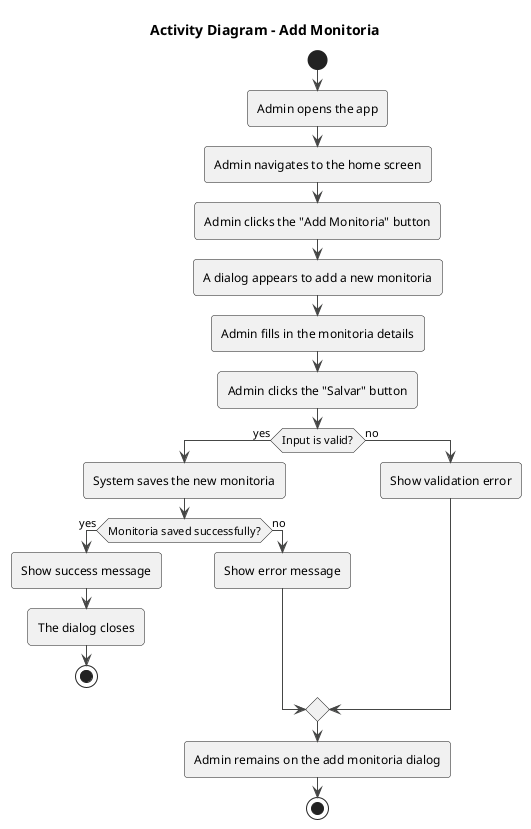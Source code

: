 @startuml
!theme vibrant
title Activity Diagram - Add Monitoria

start
:Admin opens the app;
:Admin navigates to the home screen;
:Admin clicks the "Add Monitoria" button;
:A dialog appears to add a new monitoria;
:Admin fills in the monitoria details;
:Admin clicks the "Salvar" button;

if (Input is valid?) then (yes)
  :System saves the new monitoria;
  if (Monitoria saved successfully?) then (yes)
    :Show success message;
    :The dialog closes;
    stop
  else (no)
    :Show error message;
  endif
else (no)
  :Show validation error;
endif

:Admin remains on the add monitoria dialog;

stop

@enduml
